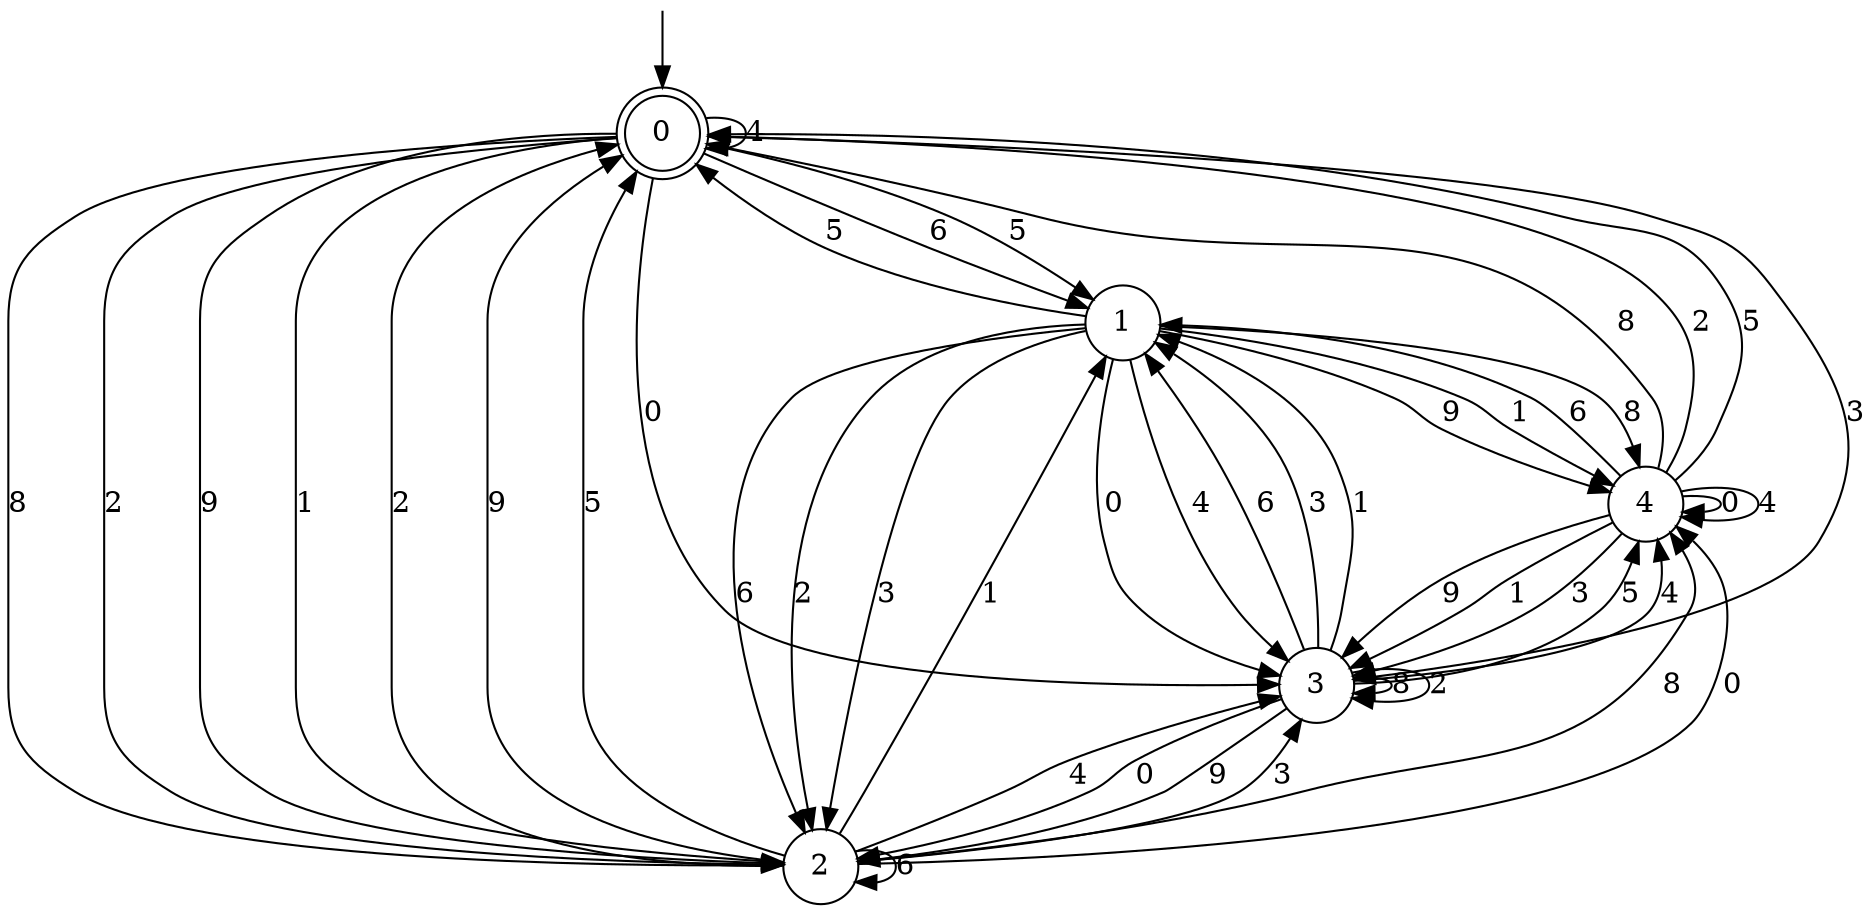 digraph g {

	s0 [shape="doublecircle" label="0"];
	s1 [shape="circle" label="1"];
	s2 [shape="circle" label="2"];
	s3 [shape="circle" label="3"];
	s4 [shape="circle" label="4"];
	s0 -> s1 [label="6"];
	s0 -> s2 [label="8"];
	s0 -> s2 [label="2"];
	s0 -> s2 [label="9"];
	s0 -> s3 [label="3"];
	s0 -> s2 [label="1"];
	s0 -> s1 [label="5"];
	s0 -> s3 [label="0"];
	s0 -> s0 [label="4"];
	s1 -> s2 [label="6"];
	s1 -> s4 [label="8"];
	s1 -> s2 [label="2"];
	s1 -> s4 [label="9"];
	s1 -> s2 [label="3"];
	s1 -> s4 [label="1"];
	s1 -> s0 [label="5"];
	s1 -> s3 [label="0"];
	s1 -> s3 [label="4"];
	s2 -> s2 [label="6"];
	s2 -> s4 [label="8"];
	s2 -> s0 [label="2"];
	s2 -> s0 [label="9"];
	s2 -> s3 [label="3"];
	s2 -> s1 [label="1"];
	s2 -> s0 [label="5"];
	s2 -> s4 [label="0"];
	s2 -> s3 [label="4"];
	s3 -> s1 [label="6"];
	s3 -> s3 [label="8"];
	s3 -> s3 [label="2"];
	s3 -> s2 [label="9"];
	s3 -> s1 [label="3"];
	s3 -> s1 [label="1"];
	s3 -> s4 [label="5"];
	s3 -> s2 [label="0"];
	s3 -> s4 [label="4"];
	s4 -> s1 [label="6"];
	s4 -> s0 [label="8"];
	s4 -> s0 [label="2"];
	s4 -> s3 [label="9"];
	s4 -> s3 [label="3"];
	s4 -> s3 [label="1"];
	s4 -> s0 [label="5"];
	s4 -> s4 [label="0"];
	s4 -> s4 [label="4"];

__start0 [label="" shape="none" width="0" height="0"];
__start0 -> s0;

}
